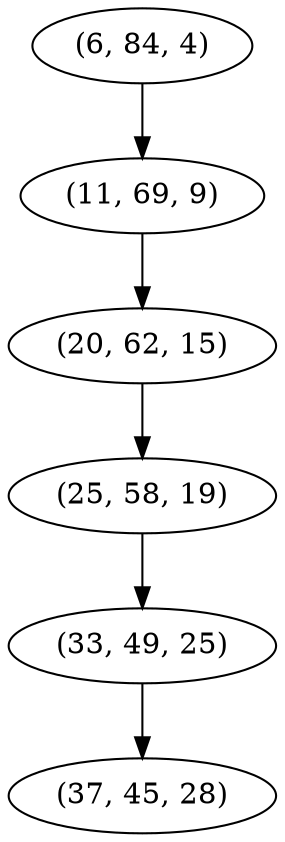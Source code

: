 digraph tree {
    "(6, 84, 4)";
    "(11, 69, 9)";
    "(20, 62, 15)";
    "(25, 58, 19)";
    "(33, 49, 25)";
    "(37, 45, 28)";
    "(6, 84, 4)" -> "(11, 69, 9)";
    "(11, 69, 9)" -> "(20, 62, 15)";
    "(20, 62, 15)" -> "(25, 58, 19)";
    "(25, 58, 19)" -> "(33, 49, 25)";
    "(33, 49, 25)" -> "(37, 45, 28)";
}
